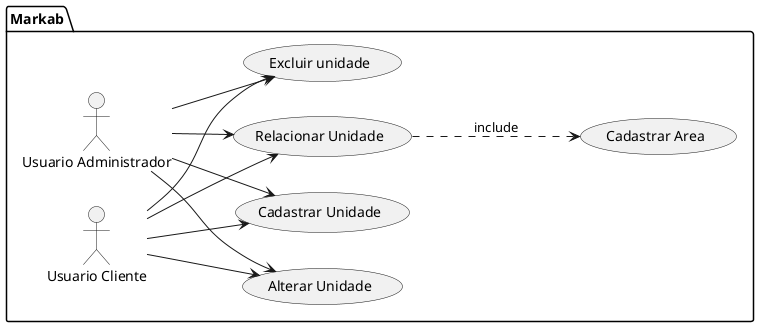 @startuml
left to right direction

package Markab {
actor "Usuario Administrador" as a
 

  usecase (Cadastrar Unidade) as UC1
  usecase (Alterar Unidade) as UC2
  usecase (Excluir unidade) as UC3
  usecase (Relacionar Unidade) as UC4
  usecase (Cadastrar Area) as UC5
actor "Usuario Cliente" as c

}

a --> UC1
a --> UC2
a --> UC3
a --> UC4 
UC4 ---> UC5 #line.dashed : include
 
c --> UC1
c --> UC2
c --> UC3
c --> UC4 
@enduml